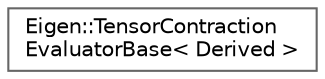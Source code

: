 digraph "类继承关系图"
{
 // LATEX_PDF_SIZE
  bgcolor="transparent";
  edge [fontname=Helvetica,fontsize=10,labelfontname=Helvetica,labelfontsize=10];
  node [fontname=Helvetica,fontsize=10,shape=box,height=0.2,width=0.4];
  rankdir="LR";
  Node0 [id="Node000000",label="Eigen::TensorContraction\lEvaluatorBase\< Derived \>",height=0.2,width=0.4,color="grey40", fillcolor="white", style="filled",URL="$struct_eigen_1_1_tensor_contraction_evaluator_base.html",tooltip=" "];
}
